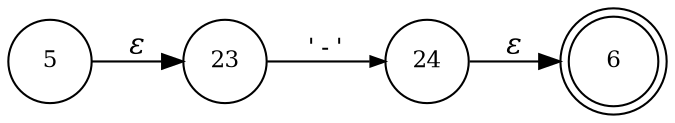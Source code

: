 digraph ATN {
rankdir=LR;
s6[fontsize=11, label="6", shape=doublecircle, fixedsize=true, width=.6];
s5[fontsize=11,label="5", shape=circle, fixedsize=true, width=.55, peripheries=1];
s23[fontsize=11,label="23", shape=circle, fixedsize=true, width=.55, peripheries=1];
s24[fontsize=11,label="24", shape=circle, fixedsize=true, width=.55, peripheries=1];
s5 -> s23 [fontname="Times-Italic", label="&epsilon;"];
s23 -> s24 [fontsize=11, fontname="Courier", arrowsize=.7, label = "'-'", arrowhead = normal];
s24 -> s6 [fontname="Times-Italic", label="&epsilon;"];
}